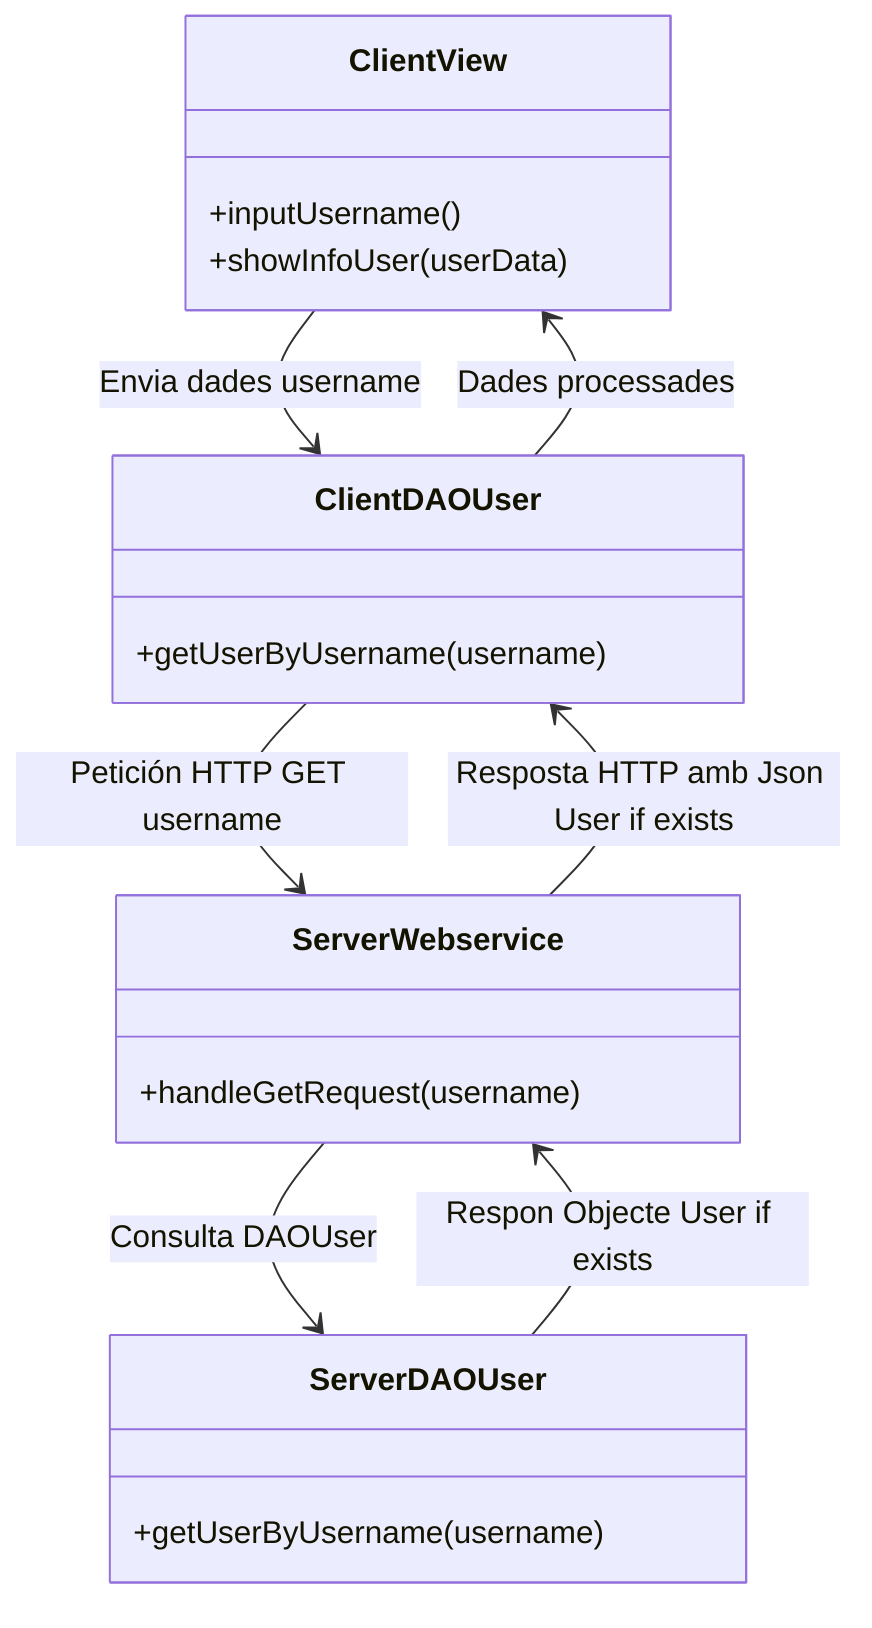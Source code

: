 classDiagram
    class ClientView {
        +inputUsername()
        +showInfoUser(userData)
    }

    class ClientDAOUser {
        +getUserByUsername(username)
    }

    class ServerWebservice {
        +handleGetRequest(username)
    }

    class ServerDAOUser {
        +getUserByUsername(username)
    }

    ClientView --> ClientDAOUser : Envia dades username
    ClientDAOUser --> ServerWebservice : Petición HTTP GET username
    ServerWebservice --> ServerDAOUser : Consulta DAOUser
    ServerDAOUser --> ServerWebservice : Respon Objecte User if exists
    ServerWebservice --> ClientDAOUser : Resposta HTTP amb Json User if exists
    ClientDAOUser --> ClientView : Dades processades